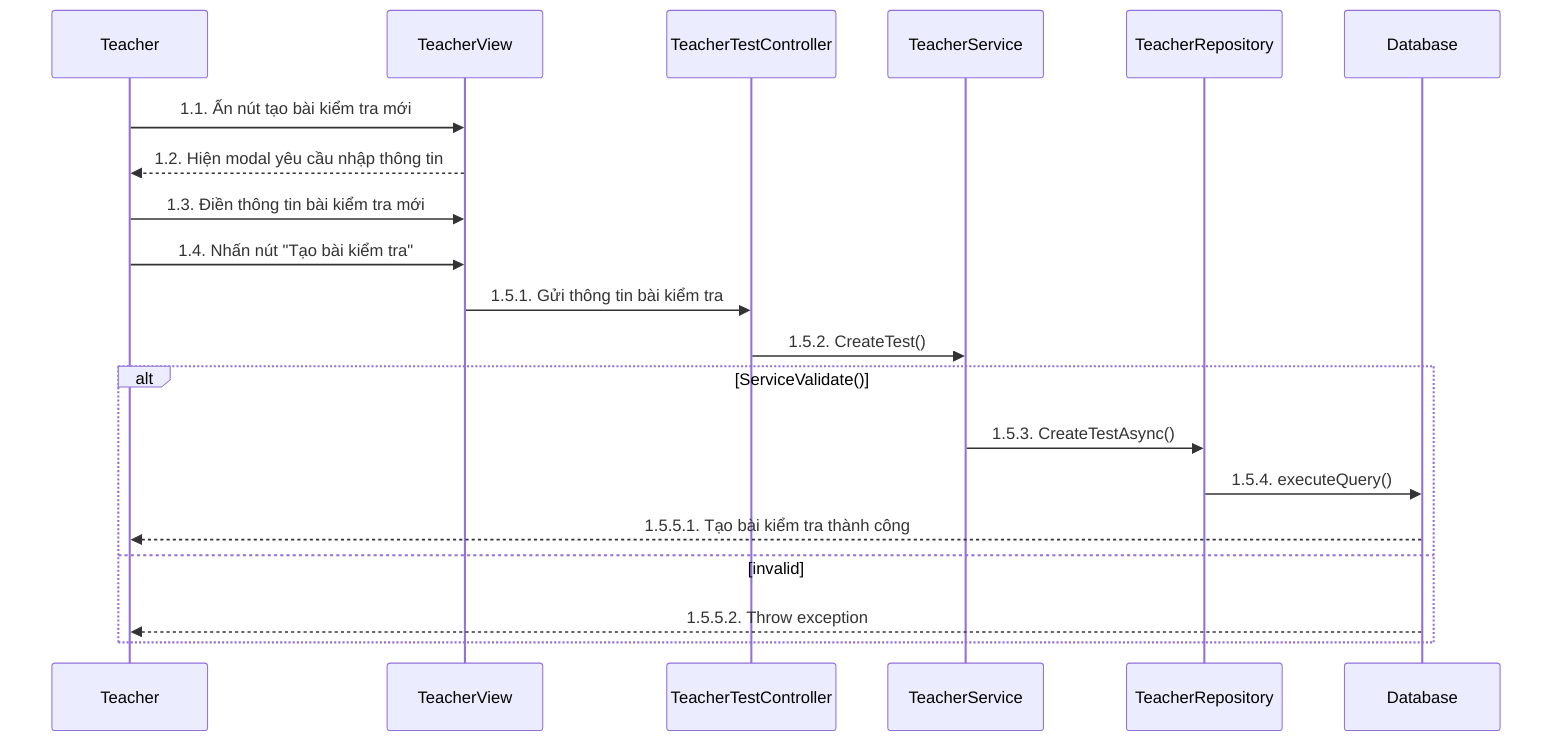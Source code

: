 sequenceDiagram
    participant Teacher
    participant TeacherView
    participant TeacherTestController
    participant TeacherService
    participant TeacherRepository
    participant Database

    Teacher->>TeacherView: 1.1. Ấn nút tạo bài kiểm tra mới
    TeacherView-->>Teacher: 1.2. Hiện modal yêu cầu nhập thông tin
    Teacher->>TeacherView: 1.3. Điền thông tin bài kiểm tra mới
    Teacher->>TeacherView: 1.4. Nhấn nút "Tạo bài kiểm tra"
    TeacherView->>TeacherTestController: 1.5.1. Gửi thông tin bài kiểm tra
    TeacherTestController->>TeacherService: 1.5.2. CreateTest()
    alt ServiceValidate()
        TeacherService->>TeacherRepository: 1.5.3. CreateTestAsync()
        TeacherRepository->>Database: 1.5.4. executeQuery()

        Database-->>Teacher: 1.5.5.1. Tạo bài kiểm tra thành công
    else invalid
        Database-->>Teacher: 1.5.5.2. Throw exception
    end
